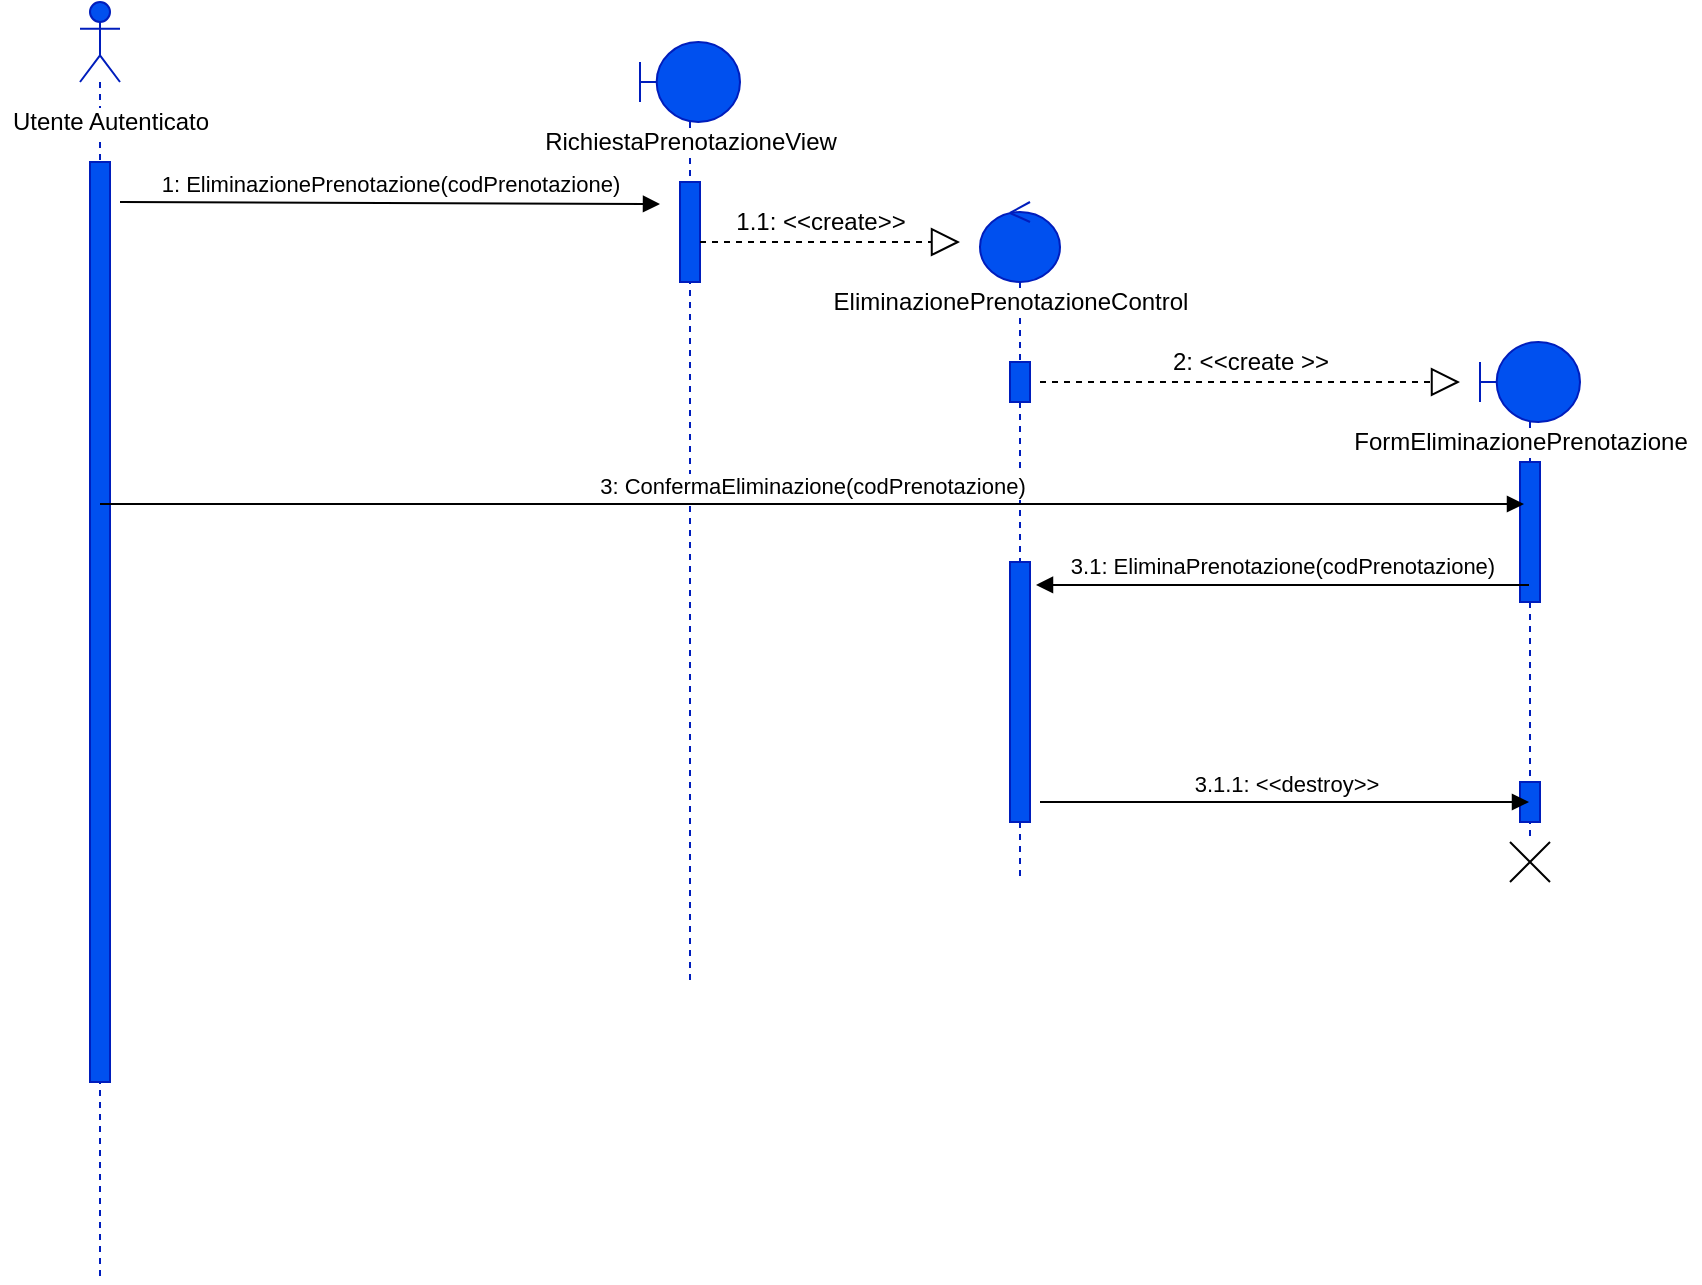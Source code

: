<mxfile version="13.9.6" type="device"><diagram name="Page-1" id="13e1069c-82ec-6db2-03f1-153e76fe0fe0"><mxGraphModel dx="1422" dy="705" grid="1" gridSize="10" guides="1" tooltips="1" connect="1" arrows="1" fold="1" page="1" pageScale="1" pageWidth="1100" pageHeight="850" background="#ffffff" math="0" shadow="0"><root><mxCell id="0"/><mxCell id="1" parent="0"/><mxCell id="_yufwbz-svaVSRFWoXzK-1" value="" style="shape=umlLifeline;participant=umlActor;perimeter=lifelinePerimeter;whiteSpace=wrap;html=1;container=1;collapsible=0;recursiveResize=0;verticalAlign=top;spacingTop=36;outlineConnect=0;fillColor=#0050ef;strokeColor=#001DBC;fontColor=#ffffff;size=40;" vertex="1" parent="1"><mxGeometry x="80" y="40" width="20" height="640" as="geometry"/></mxCell><mxCell id="_yufwbz-svaVSRFWoXzK-5" value="" style="html=1;points=[];perimeter=orthogonalPerimeter;fillColor=#0050ef;strokeColor=#001DBC;fontColor=#ffffff;" vertex="1" parent="_yufwbz-svaVSRFWoXzK-1"><mxGeometry x="5" y="80" width="10" height="460" as="geometry"/></mxCell><mxCell id="_yufwbz-svaVSRFWoXzK-2" value="&lt;span style=&quot;background-color: rgb(255 , 255 , 255)&quot;&gt;Utente Autenticato&lt;/span&gt;" style="text;html=1;align=center;verticalAlign=middle;resizable=0;points=[];autosize=1;" vertex="1" parent="1"><mxGeometry x="40" y="90" width="110" height="20" as="geometry"/></mxCell><mxCell id="_yufwbz-svaVSRFWoXzK-6" value="1: EliminazionePrenotazione(codPrenotazione)" style="html=1;verticalAlign=bottom;endArrow=block;" edge="1" parent="1"><mxGeometry width="80" relative="1" as="geometry"><mxPoint x="100" y="140" as="sourcePoint"/><mxPoint x="370" y="141" as="targetPoint"/></mxGeometry></mxCell><mxCell id="_yufwbz-svaVSRFWoXzK-7" value="" style="shape=umlLifeline;participant=umlBoundary;perimeter=lifelinePerimeter;whiteSpace=wrap;html=1;container=1;collapsible=0;recursiveResize=0;verticalAlign=top;spacingTop=36;outlineConnect=0;fillColor=#0050ef;strokeColor=#001DBC;fontColor=#ffffff;" vertex="1" parent="1"><mxGeometry x="360" y="60" width="50" height="470" as="geometry"/></mxCell><mxCell id="_yufwbz-svaVSRFWoXzK-9" value="" style="html=1;points=[];perimeter=orthogonalPerimeter;fillColor=#0050ef;strokeColor=#001DBC;fontColor=#ffffff;" vertex="1" parent="_yufwbz-svaVSRFWoXzK-7"><mxGeometry x="20" y="70" width="10" height="50" as="geometry"/></mxCell><mxCell id="_yufwbz-svaVSRFWoXzK-8" value="&lt;span style=&quot;background-color: rgb(255 , 255 , 255)&quot;&gt;RichiestaPrenotazioneView&lt;/span&gt;" style="text;html=1;align=center;verticalAlign=middle;resizable=0;points=[];autosize=1;" vertex="1" parent="1"><mxGeometry x="305" y="100" width="160" height="20" as="geometry"/></mxCell><mxCell id="_yufwbz-svaVSRFWoXzK-10" value="" style="endArrow=block;dashed=1;endFill=0;endSize=12;html=1;" edge="1" parent="1"><mxGeometry width="160" relative="1" as="geometry"><mxPoint x="390" y="160" as="sourcePoint"/><mxPoint x="520" y="160" as="targetPoint"/></mxGeometry></mxCell><mxCell id="_yufwbz-svaVSRFWoXzK-11" value="1.1: &amp;lt;&amp;lt;create&amp;gt;&amp;gt;" style="text;html=1;align=center;verticalAlign=middle;resizable=0;points=[];autosize=1;" vertex="1" parent="1"><mxGeometry x="400" y="140" width="100" height="20" as="geometry"/></mxCell><mxCell id="_yufwbz-svaVSRFWoXzK-12" value="" style="shape=umlLifeline;participant=umlControl;perimeter=lifelinePerimeter;whiteSpace=wrap;html=1;container=1;collapsible=0;recursiveResize=0;verticalAlign=top;spacingTop=36;outlineConnect=0;fillColor=#0050ef;strokeColor=#001DBC;fontColor=#ffffff;" vertex="1" parent="1"><mxGeometry x="530" y="140" width="40" height="340" as="geometry"/></mxCell><mxCell id="_yufwbz-svaVSRFWoXzK-14" value="" style="html=1;points=[];perimeter=orthogonalPerimeter;fillColor=#0050ef;strokeColor=#001DBC;fontColor=#ffffff;" vertex="1" parent="_yufwbz-svaVSRFWoXzK-12"><mxGeometry x="15" y="80" width="10" height="20" as="geometry"/></mxCell><mxCell id="_yufwbz-svaVSRFWoXzK-22" value="" style="html=1;points=[];perimeter=orthogonalPerimeter;fillColor=#0050ef;strokeColor=#001DBC;fontColor=#ffffff;" vertex="1" parent="_yufwbz-svaVSRFWoXzK-12"><mxGeometry x="15" y="180" width="10" height="130" as="geometry"/></mxCell><mxCell id="_yufwbz-svaVSRFWoXzK-13" value="&lt;span style=&quot;background-color: rgb(255 , 255 , 255)&quot;&gt;EliminazionePrenotazioneControl&lt;/span&gt;" style="text;html=1;align=center;verticalAlign=middle;resizable=0;points=[];autosize=1;" vertex="1" parent="1"><mxGeometry x="450" y="180" width="190" height="20" as="geometry"/></mxCell><mxCell id="_yufwbz-svaVSRFWoXzK-15" value="" style="endArrow=block;dashed=1;endFill=0;endSize=12;html=1;" edge="1" parent="1"><mxGeometry width="160" relative="1" as="geometry"><mxPoint x="560" y="230" as="sourcePoint"/><mxPoint x="770" y="230" as="targetPoint"/></mxGeometry></mxCell><mxCell id="_yufwbz-svaVSRFWoXzK-16" value="2: &amp;lt;&amp;lt;create &amp;gt;&amp;gt;" style="text;html=1;align=center;verticalAlign=middle;resizable=0;points=[];autosize=1;" vertex="1" parent="1"><mxGeometry x="620" y="210" width="90" height="20" as="geometry"/></mxCell><mxCell id="_yufwbz-svaVSRFWoXzK-17" value="" style="shape=umlLifeline;participant=umlBoundary;perimeter=lifelinePerimeter;whiteSpace=wrap;html=1;container=1;collapsible=0;recursiveResize=0;verticalAlign=top;spacingTop=36;outlineConnect=0;fillColor=#0050ef;strokeColor=#001DBC;fontColor=#ffffff;" vertex="1" parent="1"><mxGeometry x="780" y="210" width="50" height="250" as="geometry"/></mxCell><mxCell id="_yufwbz-svaVSRFWoXzK-19" value="" style="html=1;points=[];perimeter=orthogonalPerimeter;fillColor=#0050ef;strokeColor=#001DBC;fontColor=#ffffff;" vertex="1" parent="_yufwbz-svaVSRFWoXzK-17"><mxGeometry x="20" y="60" width="10" height="70" as="geometry"/></mxCell><mxCell id="_yufwbz-svaVSRFWoXzK-24" value="" style="html=1;points=[];perimeter=orthogonalPerimeter;fillColor=#0050ef;strokeColor=#001DBC;fontColor=#ffffff;" vertex="1" parent="_yufwbz-svaVSRFWoXzK-17"><mxGeometry x="20" y="220" width="10" height="20" as="geometry"/></mxCell><mxCell id="_yufwbz-svaVSRFWoXzK-18" value="&lt;span style=&quot;background-color: rgb(255 , 255 , 255)&quot;&gt;FormEliminazionePrenotazione&lt;/span&gt;" style="text;html=1;align=center;verticalAlign=middle;resizable=0;points=[];autosize=1;" vertex="1" parent="1"><mxGeometry x="710" y="250" width="180" height="20" as="geometry"/></mxCell><mxCell id="_yufwbz-svaVSRFWoXzK-20" value="3: ConfermaEliminazione(codPrenotazione)" style="html=1;verticalAlign=bottom;endArrow=block;entryX=0.2;entryY=0.3;entryDx=0;entryDy=0;entryPerimeter=0;" edge="1" parent="1" source="_yufwbz-svaVSRFWoXzK-1" target="_yufwbz-svaVSRFWoXzK-19"><mxGeometry width="80" relative="1" as="geometry"><mxPoint x="630" y="294.5" as="sourcePoint"/><mxPoint x="710" y="294.5" as="targetPoint"/></mxGeometry></mxCell><mxCell id="_yufwbz-svaVSRFWoXzK-21" value="3.1: EliminaPrenotazione(codPrenotazione)" style="html=1;verticalAlign=bottom;endArrow=block;entryX=1.3;entryY=0.088;entryDx=0;entryDy=0;entryPerimeter=0;" edge="1" parent="1" source="_yufwbz-svaVSRFWoXzK-17" target="_yufwbz-svaVSRFWoXzK-22"><mxGeometry width="80" relative="1" as="geometry"><mxPoint x="680" y="330" as="sourcePoint"/><mxPoint x="580" y="330" as="targetPoint"/></mxGeometry></mxCell><mxCell id="_yufwbz-svaVSRFWoXzK-23" value="3.1.1: &amp;lt;&amp;lt;destroy&amp;gt;&amp;gt;" style="html=1;verticalAlign=bottom;endArrow=block;" edge="1" parent="1" target="_yufwbz-svaVSRFWoXzK-17"><mxGeometry width="80" relative="1" as="geometry"><mxPoint x="560" y="440" as="sourcePoint"/><mxPoint x="770" y="440" as="targetPoint"/></mxGeometry></mxCell><mxCell id="_yufwbz-svaVSRFWoXzK-25" value="" style="shape=umlDestroy;" vertex="1" parent="1"><mxGeometry x="795" y="460" width="20" height="20" as="geometry"/></mxCell></root></mxGraphModel></diagram></mxfile>
